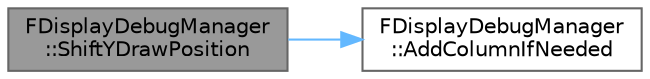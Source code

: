 digraph "FDisplayDebugManager::ShiftYDrawPosition"
{
 // INTERACTIVE_SVG=YES
 // LATEX_PDF_SIZE
  bgcolor="transparent";
  edge [fontname=Helvetica,fontsize=10,labelfontname=Helvetica,labelfontsize=10];
  node [fontname=Helvetica,fontsize=10,shape=box,height=0.2,width=0.4];
  rankdir="LR";
  Node1 [id="Node000001",label="FDisplayDebugManager\l::ShiftYDrawPosition",height=0.2,width=0.4,color="gray40", fillcolor="grey60", style="filled", fontcolor="black",tooltip=" "];
  Node1 -> Node2 [id="edge1_Node000001_Node000002",color="steelblue1",style="solid",tooltip=" "];
  Node2 [id="Node000002",label="FDisplayDebugManager\l::AddColumnIfNeeded",height=0.2,width=0.4,color="grey40", fillcolor="white", style="filled",URL="$de/da2/structFDisplayDebugManager.html#ab57248e636f55c7ac9e3a5e1ec471f31",tooltip=" "];
}
